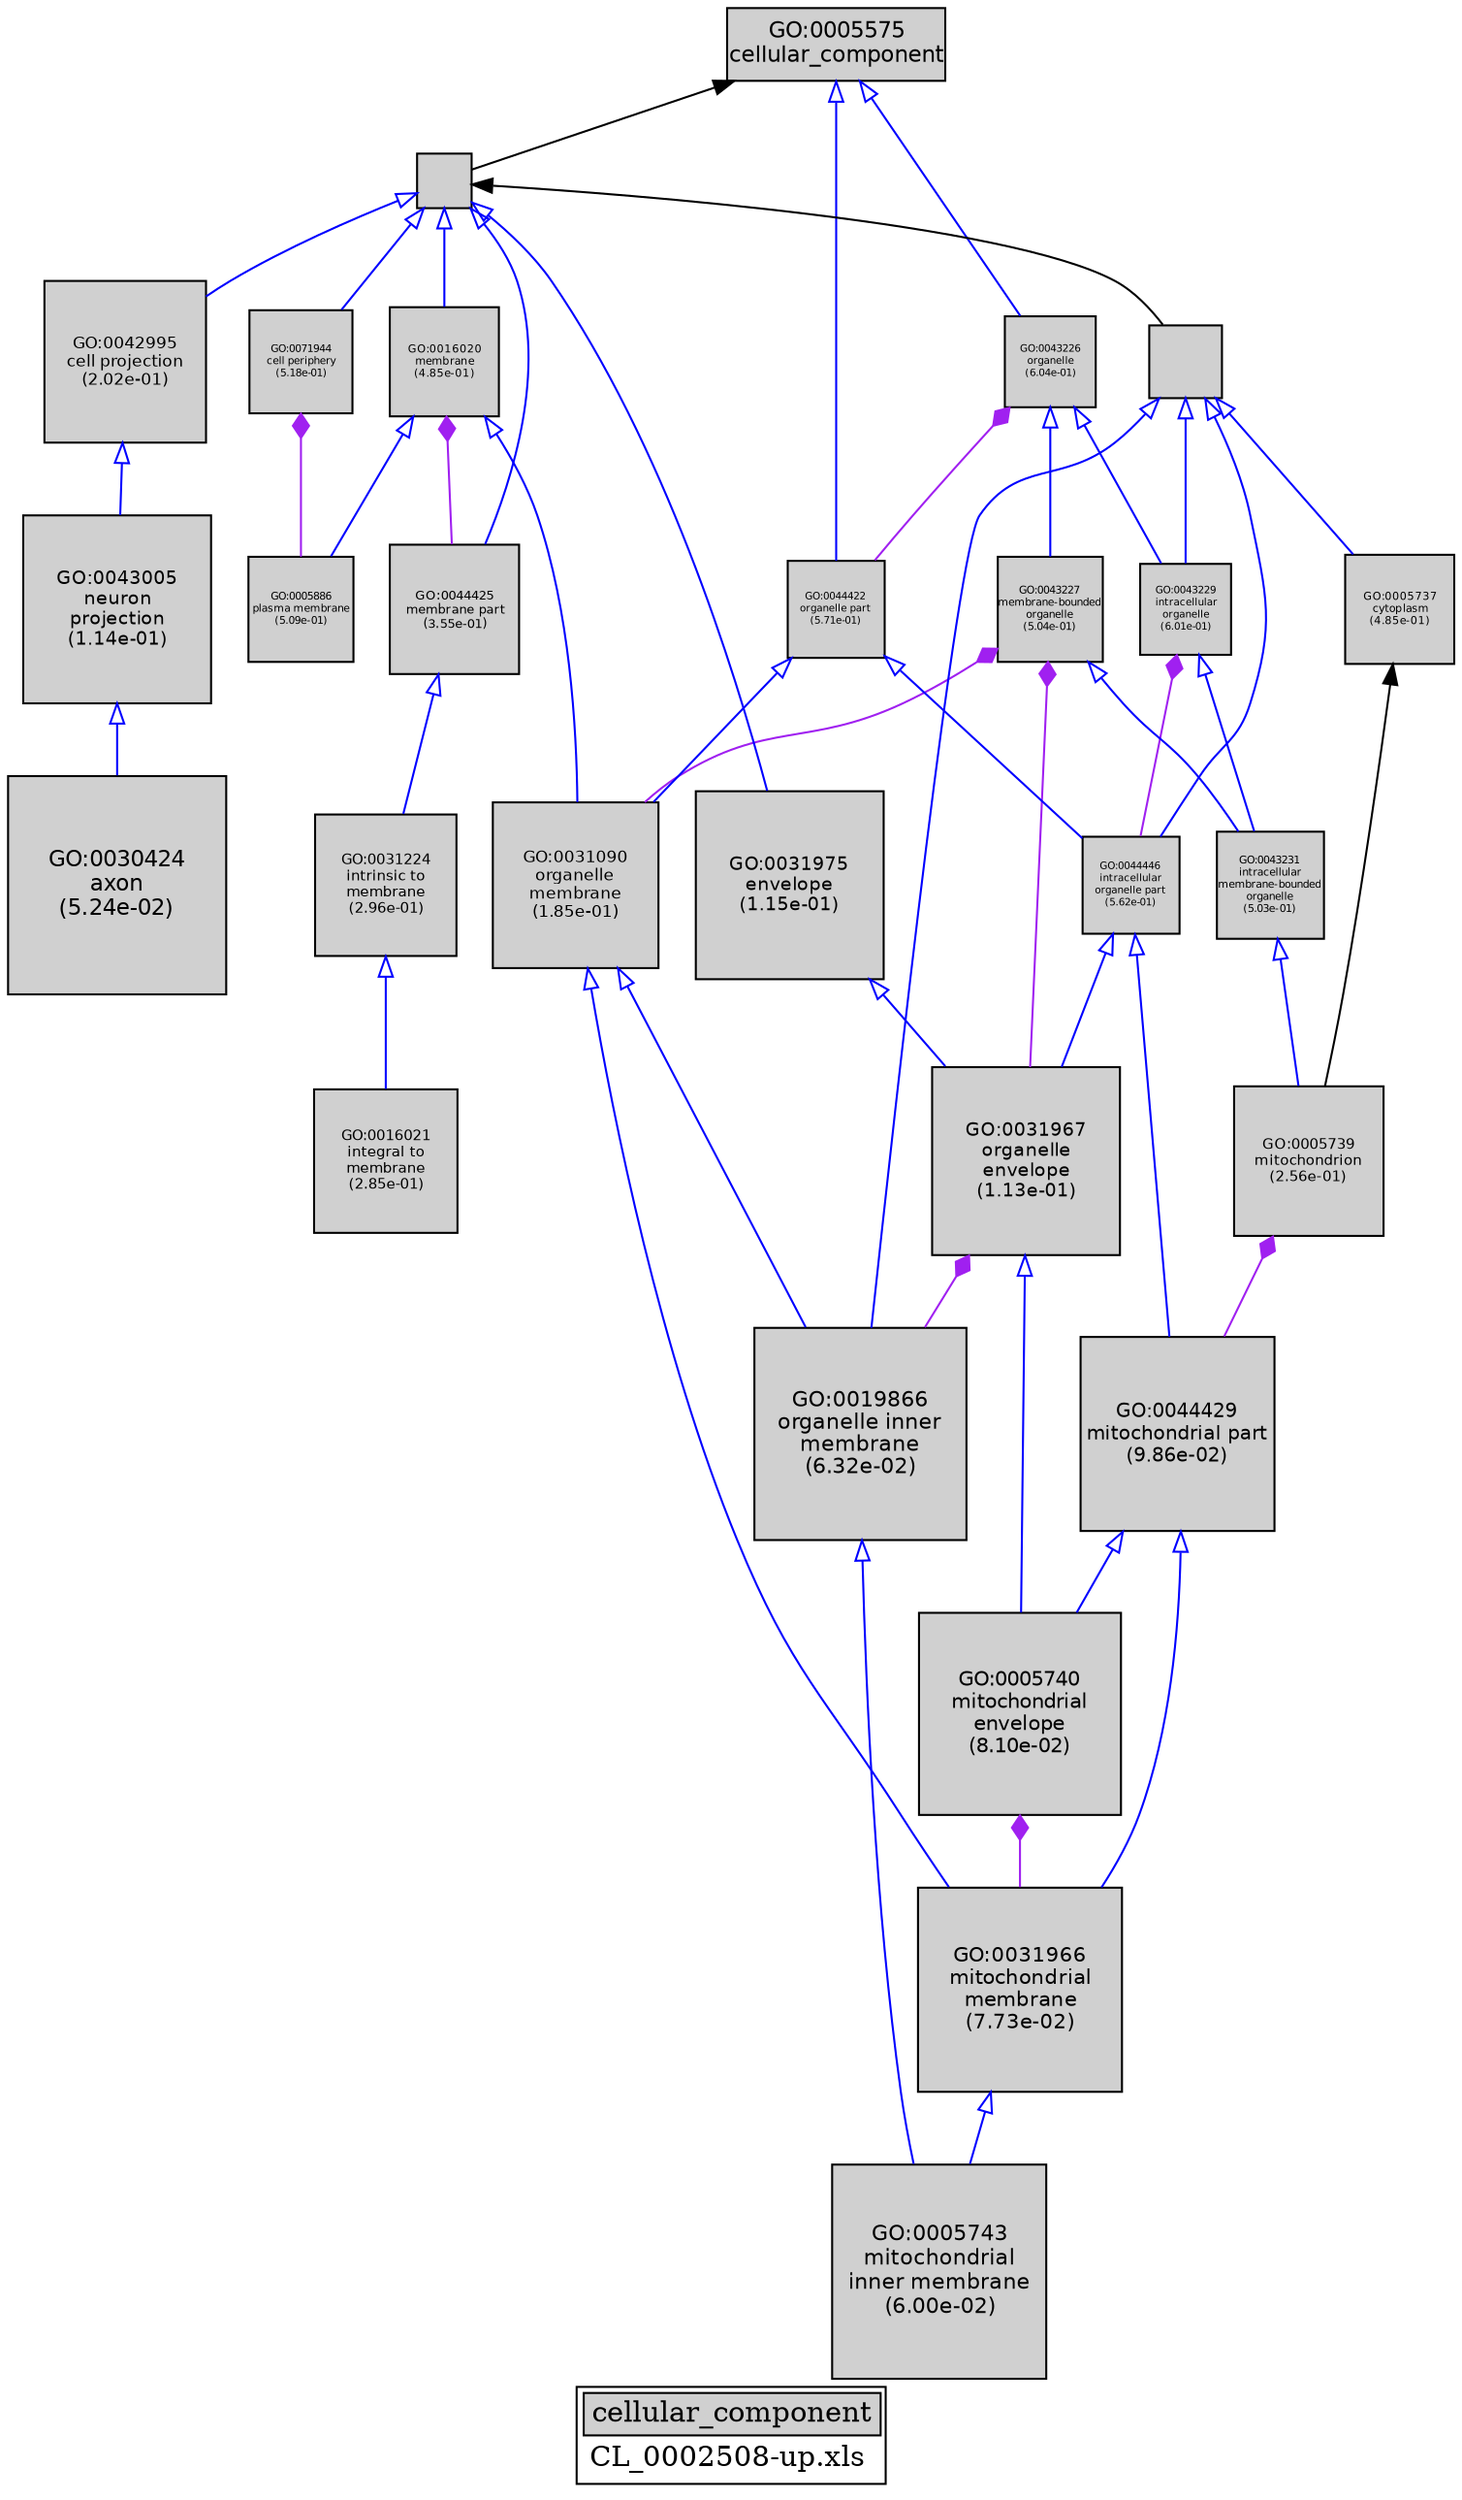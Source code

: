 digraph "cellular_component" {
graph [ bgcolor = "#FFFFFF", label = <<TABLE COLOR="black" BGCOLOR="white"><TR><TD COLSPAN="2" BGCOLOR="#D0D0D0"><FONT COLOR="black">cellular_component</FONT></TD></TR><TR><TD BORDER="0">CL_0002508-up.xls</TD></TR></TABLE>> ];
node [ fontname = "Helvetica" ];

subgraph "nodes" {

node [ style = "filled", fixedsize = "true", width = 1, shape = "box", fontsize = 9, fillcolor = "#D0D0D0", fontcolor = "black", color = "black" ];

"GO:0005886" [ URL = "#GO:0005886", label = <<TABLE BORDER="0"><TR><TD>GO:0005886<BR/>plasma membrane<BR/>(5.09e-01)</TD></TR></TABLE>>, width = 0.723288723084, shape = "box", fontsize = 5.20767880621, height = 0.723288723084 ];
"GO:0016020" [ URL = "#GO:0016020", label = <<TABLE BORDER="0"><TR><TD>GO:0016020<BR/>membrane<BR/>(4.85e-01)</TD></TR></TABLE>>, width = 0.748487055325, shape = "box", fontsize = 5.38910679834, height = 0.748487055325 ];
"GO:0043226" [ URL = "#GO:0043226", label = <<TABLE BORDER="0"><TR><TD>GO:0043226<BR/>organelle<BR/>(6.04e-01)</TD></TR></TABLE>>, width = 0.627351767716, shape = "box", fontsize = 5.0, height = 0.627351767716 ];
"GO:0044446" [ URL = "#GO:0044446", label = <<TABLE BORDER="0"><TR><TD>GO:0044446<BR/>intracellular<BR/>organelle part<BR/>(5.62e-01)</TD></TR></TABLE>>, width = 0.668854977964, shape = "box", fontsize = 5.0, height = 0.668854977964 ];
"GO:0042995" [ URL = "#GO:0042995", label = <<TABLE BORDER="0"><TR><TD>GO:0042995<BR/>cell projection<BR/>(2.02e-01)</TD></TR></TABLE>>, width = 1.1069263276, shape = "box", fontsize = 7.96986955873, height = 1.1069263276 ];
"GO:0031967" [ URL = "#GO:0031967", label = <<TABLE BORDER="0"><TR><TD>GO:0031967<BR/>organelle<BR/>envelope<BR/>(1.13e-01)</TD></TR></TABLE>>, width = 1.28951024418, shape = "box", fontsize = 9.28447375807, height = 1.28951024418 ];
"GO:0043231" [ URL = "#GO:0043231", label = <<TABLE BORDER="0"><TR><TD>GO:0043231<BR/>intracellular<BR/>membrane-bounded<BR/>organelle<BR/>(5.03e-01)</TD></TR></TABLE>>, width = 0.729593372649, shape = "box", fontsize = 5.25307228307, height = 0.729593372649 ];
"GO:0030424" [ URL = "#GO:0030424", label = <<TABLE BORDER="0"><TR><TD>GO:0030424<BR/>axon<BR/>(5.24e-02)</TD></TR></TABLE>>, width = 1.5, shape = "box", fontsize = 10.8, height = 1.5 ];
"GO:0016021" [ URL = "#GO:0016021", label = <<TABLE BORDER="0"><TR><TD>GO:0016021<BR/>integral to<BR/>membrane<BR/>(2.85e-01)</TD></TR></TABLE>>, width = 0.982229870061, shape = "box", fontsize = 7.07205506444, height = 0.982229870061 ];
"GO:0005739" [ URL = "#GO:0005739", label = <<TABLE BORDER="0"><TR><TD>GO:0005739<BR/>mitochondrion<BR/>(2.56e-01)</TD></TR></TABLE>>, width = 1.02265931168, shape = "box", fontsize = 7.36314704411, height = 1.02265931168 ];
"GO:0043229" [ URL = "#GO:0043229", label = <<TABLE BORDER="0"><TR><TD>GO:0043229<BR/>intracellular<BR/>organelle<BR/>(6.01e-01)</TD></TR></TABLE>>, width = 0.629746080165, shape = "box", fontsize = 5.0, height = 0.629746080165 ];
"GO:0005743" [ URL = "#GO:0005743", label = <<TABLE BORDER="0"><TR><TD>GO:0005743<BR/>mitochondrial<BR/>inner membrane<BR/>(6.00e-02)</TD></TR></TABLE>>, width = 1.46546404338, shape = "box", fontsize = 10.5513411123, height = 1.46546404338 ];
"GO:0031975" [ URL = "#GO:0031975", label = <<TABLE BORDER="0"><TR><TD>GO:0031975<BR/>envelope<BR/>(1.15e-01)</TD></TR></TABLE>>, width = 1.2855005071, shape = "box", fontsize = 9.25560365109, height = 1.2855005071 ];
"GO:0044425" [ URL = "#GO:0044425", label = <<TABLE BORDER="0"><TR><TD>GO:0044425<BR/>membrane part<BR/>(3.55e-01)</TD></TR></TABLE>>, width = 0.893045355924, shape = "box", fontsize = 6.42992656265, height = 0.893045355924 ];
"GO:0043227" [ URL = "#GO:0043227", label = <<TABLE BORDER="0"><TR><TD>GO:0043227<BR/>membrane-bounded<BR/>organelle<BR/>(5.04e-01)</TD></TR></TABLE>>, width = 0.728044125448, shape = "box", fontsize = 5.24191770323, height = 0.728044125448 ];
"GO:0031224" [ URL = "#GO:0031224", label = <<TABLE BORDER="0"><TR><TD>GO:0031224<BR/>intrinsic to<BR/>membrane<BR/>(2.96e-01)</TD></TR></TABLE>>, width = 0.966672622693, shape = "box", fontsize = 6.96004288339, height = 0.966672622693 ];
"GO:0005575" [ URL = "#GO:0005575", label = <<TABLE BORDER="0"><TR><TD>GO:0005575<BR/>cellular_component</TD></TR></TABLE>>, width = 1.5, shape = "box", fontsize = 10.8 ];
"GO:0044424" [ URL = "#GO:0044424", label = "", width = 0.497384858977, shape = "box", height = 0.497384858977 ];
"GO:0019866" [ URL = "#GO:0019866", label = <<TABLE BORDER="0"><TR><TD>GO:0019866<BR/>organelle inner<BR/>membrane<BR/>(6.32e-02)</TD></TR></TABLE>>, width = 1.45180683719, shape = "box", fontsize = 10.4530092277, height = 1.45180683719 ];
"GO:0044429" [ URL = "#GO:0044429", label = <<TABLE BORDER="0"><TR><TD>GO:0044429<BR/>mitochondrial part<BR/>(9.86e-02)</TD></TR></TABLE>>, width = 1.33041474053, shape = "box", fontsize = 9.57898613179, height = 1.33041474053 ];
"GO:0071944" [ URL = "#GO:0071944", label = <<TABLE BORDER="0"><TR><TD>GO:0071944<BR/>cell periphery<BR/>(5.18e-01)</TD></TR></TABLE>>, width = 0.713402504849, shape = "box", fontsize = 5.13649803491, height = 0.713402504849 ];
"GO:0043005" [ URL = "#GO:0043005", label = <<TABLE BORDER="0"><TR><TD>GO:0043005<BR/>neuron<BR/>projection<BR/>(1.14e-01)</TD></TR></TABLE>>, width = 1.28816846792, shape = "box", fontsize = 9.274812969, height = 1.28816846792 ];
"GO:0044464" [ URL = "#GO:0044464", label = "", width = 0.38074447807, shape = "box", height = 0.38074447807 ];
"GO:0031090" [ URL = "#GO:0031090", label = <<TABLE BORDER="0"><TR><TD>GO:0031090<BR/>organelle<BR/>membrane<BR/>(1.85e-01)</TD></TR></TABLE>>, width = 1.1358647515, shape = "box", fontsize = 8.17822621079, height = 1.1358647515 ];
"GO:0031966" [ URL = "#GO:0031966", label = <<TABLE BORDER="0"><TR><TD>GO:0031966<BR/>mitochondrial<BR/>membrane<BR/>(7.73e-02)</TD></TR></TABLE>>, width = 1.39817831923, shape = "box", fontsize = 10.0668838984, height = 1.39817831923 ];
"GO:0005737" [ URL = "#GO:0005737", label = <<TABLE BORDER="0"><TR><TD>GO:0005737<BR/>cytoplasm<BR/>(4.85e-01)</TD></TR></TABLE>>, width = 0.747605992151, shape = "box", fontsize = 5.38276314349, height = 0.747605992151 ];
"GO:0005740" [ URL = "#GO:0005740", label = <<TABLE BORDER="0"><TR><TD>GO:0005740<BR/>mitochondrial<BR/>envelope<BR/>(8.10e-02)</TD></TR></TABLE>>, width = 1.38534786397, shape = "box", fontsize = 9.97450462062, height = 1.38534786397 ];
"GO:0044422" [ URL = "#GO:0044422", label = <<TABLE BORDER="0"><TR><TD>GO:0044422<BR/>organelle part<BR/>(5.71e-01)</TD></TR></TABLE>>, width = 0.660312862644, shape = "box", fontsize = 5.0, height = 0.660312862644 ];
}
subgraph "edges" {


edge [ dir = "back", weight = 1 ];
subgraph "regulates" {


edge [ color = "cyan", arrowtail = "none" ];
subgraph "positive" {


edge [ color = "green", arrowtail = "vee" ];
}
subgraph "negative" {


edge [ color = "red", arrowtail = "tee" ];
}
}
subgraph "part_of" {


edge [ color = "purple", arrowtail = "diamond", weight = 2.5 ];
"GO:0043227" -> "GO:0031090";
"GO:0043226" -> "GO:0044422";
"GO:0043229" -> "GO:0044446";
"GO:0005740" -> "GO:0031966";
"GO:0005739" -> "GO:0044429";
"GO:0016020" -> "GO:0044425";
"GO:0031967" -> "GO:0019866";
"GO:0071944" -> "GO:0005886";
"GO:0043227" -> "GO:0031967";
}
subgraph "is_a" {


edge [ color = "blue", arrowtail = "empty", weight = 5.0 ];
"GO:0044429" -> "GO:0005740";
"GO:0031090" -> "GO:0019866";
"GO:0044429" -> "GO:0031966";
"GO:0042995" -> "GO:0043005";
"GO:0043227" -> "GO:0043231";
"GO:0044446" -> "GO:0044429";
"GO:0044424" -> "GO:0019866";
"GO:0043229" -> "GO:0043231";
"GO:0019866" -> "GO:0005743";
"GO:0016020" -> "GO:0031090";
"GO:0044422" -> "GO:0031090";
"GO:0031967" -> "GO:0005740";
"GO:0044424" -> "GO:0043229";
"GO:0016020" -> "GO:0005886";
"GO:0005575" -> "GO:0043226";
"GO:0005575" -> "GO:0044422";
"GO:0043231" -> "GO:0005739";
"GO:0044464" -> "GO:0042995";
"GO:0044464" -> "GO:0044425";
"GO:0044425" -> "GO:0031224";
"GO:0031975" -> "GO:0031967";
"GO:0043226" -> "GO:0043227";
"GO:0031224" -> "GO:0016021";
"GO:0044424" -> "GO:0044446";
"GO:0044464" -> "GO:0071944";
"GO:0043226" -> "GO:0043229";
"GO:0044422" -> "GO:0044446";
"GO:0044464" -> "GO:0031975";
"GO:0031966" -> "GO:0005743";
"GO:0044464" -> "GO:0016020";
"GO:0043005" -> "GO:0030424";
"GO:0044446" -> "GO:0031967";
"GO:0031090" -> "GO:0031966";
"GO:0044424" -> "GO:0005737";
}
"GO:0005737" -> "GO:0005739";
"GO:0005575" -> "GO:0044464";
"GO:0044464" -> "GO:0044424";
}
}
